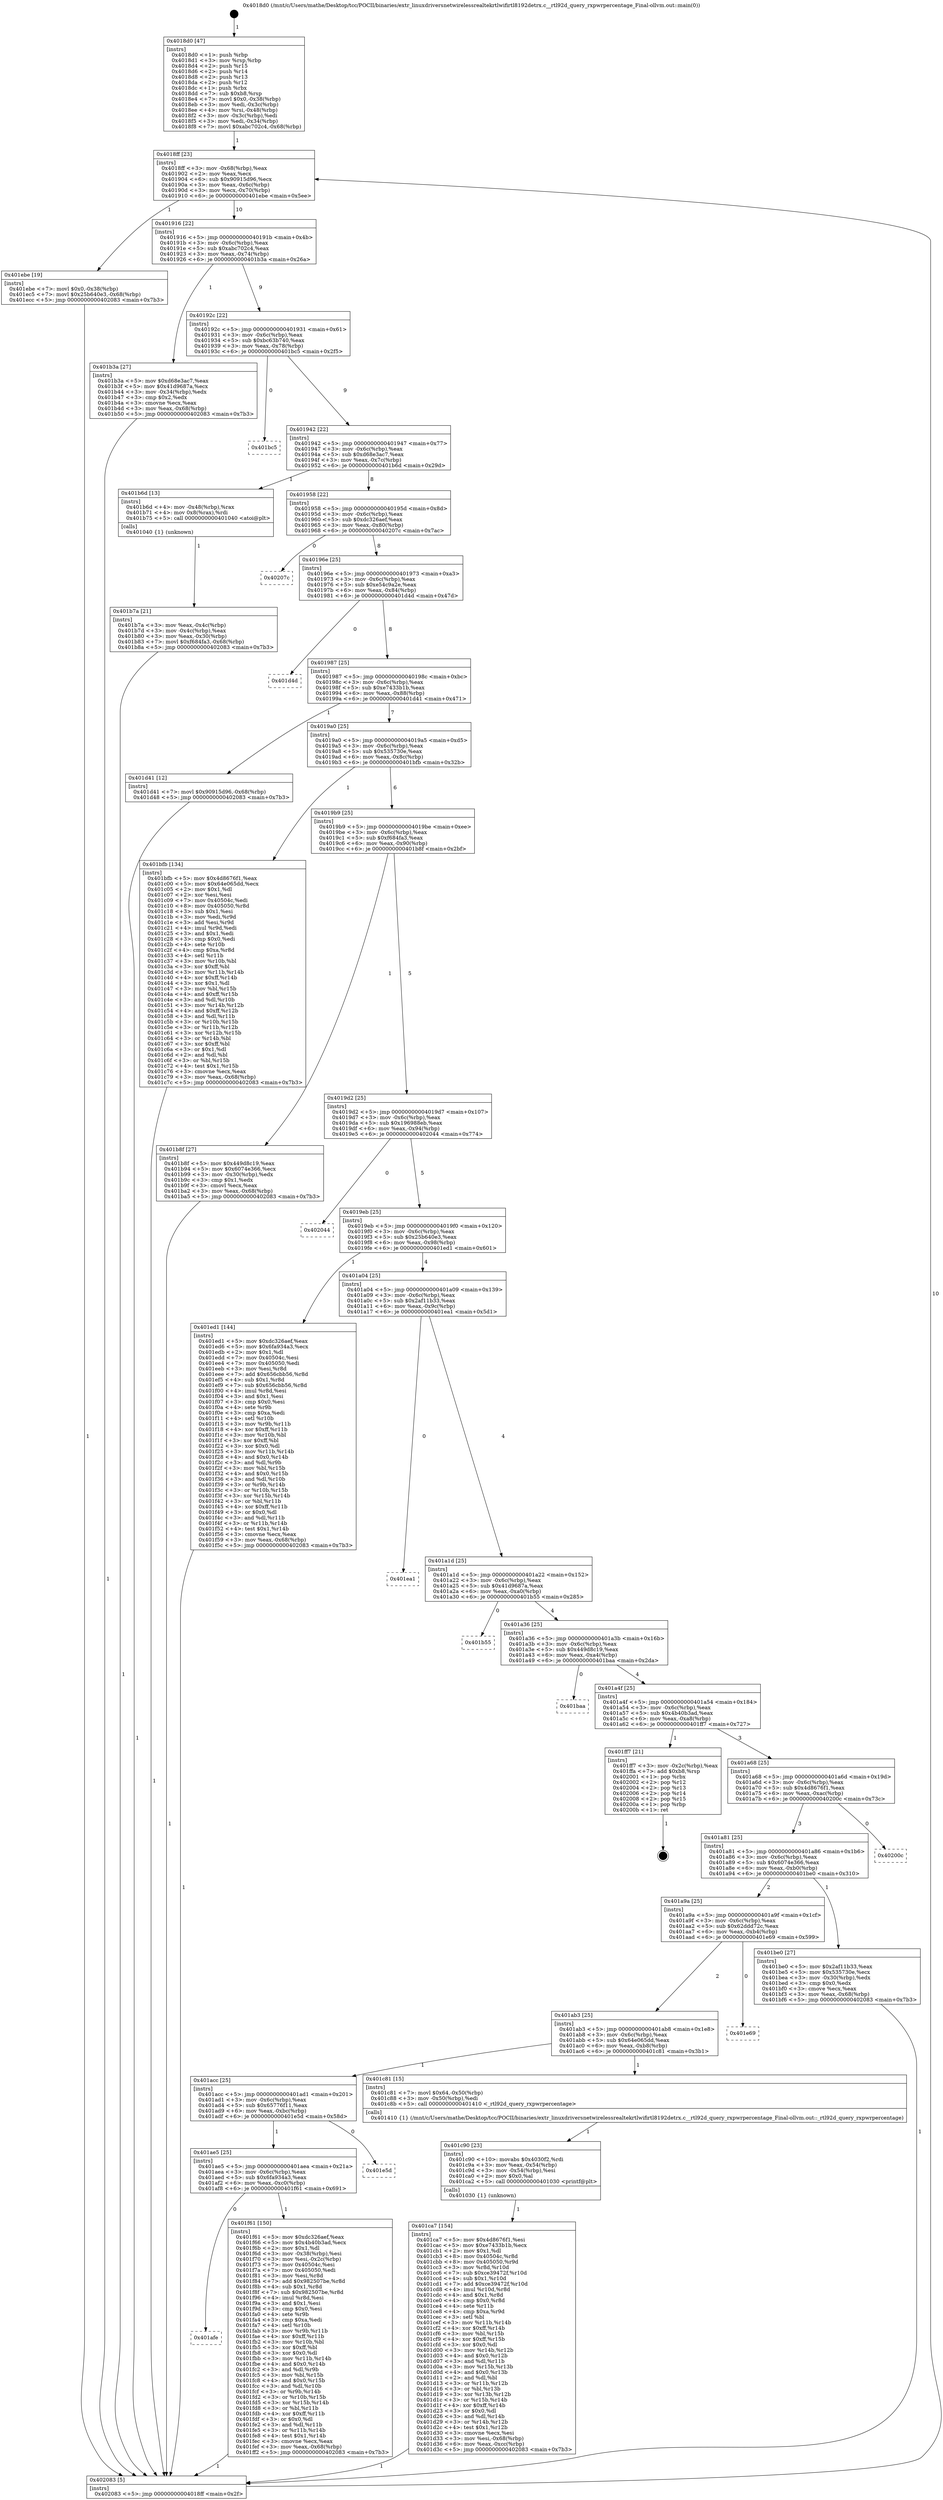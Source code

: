 digraph "0x4018d0" {
  label = "0x4018d0 (/mnt/c/Users/mathe/Desktop/tcc/POCII/binaries/extr_linuxdriversnetwirelessrealtekrtlwifirtl8192detrx.c__rtl92d_query_rxpwrpercentage_Final-ollvm.out::main(0))"
  labelloc = "t"
  node[shape=record]

  Entry [label="",width=0.3,height=0.3,shape=circle,fillcolor=black,style=filled]
  "0x4018ff" [label="{
     0x4018ff [23]\l
     | [instrs]\l
     &nbsp;&nbsp;0x4018ff \<+3\>: mov -0x68(%rbp),%eax\l
     &nbsp;&nbsp;0x401902 \<+2\>: mov %eax,%ecx\l
     &nbsp;&nbsp;0x401904 \<+6\>: sub $0x90915d96,%ecx\l
     &nbsp;&nbsp;0x40190a \<+3\>: mov %eax,-0x6c(%rbp)\l
     &nbsp;&nbsp;0x40190d \<+3\>: mov %ecx,-0x70(%rbp)\l
     &nbsp;&nbsp;0x401910 \<+6\>: je 0000000000401ebe \<main+0x5ee\>\l
  }"]
  "0x401ebe" [label="{
     0x401ebe [19]\l
     | [instrs]\l
     &nbsp;&nbsp;0x401ebe \<+7\>: movl $0x0,-0x38(%rbp)\l
     &nbsp;&nbsp;0x401ec5 \<+7\>: movl $0x25b640e3,-0x68(%rbp)\l
     &nbsp;&nbsp;0x401ecc \<+5\>: jmp 0000000000402083 \<main+0x7b3\>\l
  }"]
  "0x401916" [label="{
     0x401916 [22]\l
     | [instrs]\l
     &nbsp;&nbsp;0x401916 \<+5\>: jmp 000000000040191b \<main+0x4b\>\l
     &nbsp;&nbsp;0x40191b \<+3\>: mov -0x6c(%rbp),%eax\l
     &nbsp;&nbsp;0x40191e \<+5\>: sub $0xabc702c4,%eax\l
     &nbsp;&nbsp;0x401923 \<+3\>: mov %eax,-0x74(%rbp)\l
     &nbsp;&nbsp;0x401926 \<+6\>: je 0000000000401b3a \<main+0x26a\>\l
  }"]
  Exit [label="",width=0.3,height=0.3,shape=circle,fillcolor=black,style=filled,peripheries=2]
  "0x401b3a" [label="{
     0x401b3a [27]\l
     | [instrs]\l
     &nbsp;&nbsp;0x401b3a \<+5\>: mov $0xd68e3ac7,%eax\l
     &nbsp;&nbsp;0x401b3f \<+5\>: mov $0x41d9687a,%ecx\l
     &nbsp;&nbsp;0x401b44 \<+3\>: mov -0x34(%rbp),%edx\l
     &nbsp;&nbsp;0x401b47 \<+3\>: cmp $0x2,%edx\l
     &nbsp;&nbsp;0x401b4a \<+3\>: cmovne %ecx,%eax\l
     &nbsp;&nbsp;0x401b4d \<+3\>: mov %eax,-0x68(%rbp)\l
     &nbsp;&nbsp;0x401b50 \<+5\>: jmp 0000000000402083 \<main+0x7b3\>\l
  }"]
  "0x40192c" [label="{
     0x40192c [22]\l
     | [instrs]\l
     &nbsp;&nbsp;0x40192c \<+5\>: jmp 0000000000401931 \<main+0x61\>\l
     &nbsp;&nbsp;0x401931 \<+3\>: mov -0x6c(%rbp),%eax\l
     &nbsp;&nbsp;0x401934 \<+5\>: sub $0xbc63b740,%eax\l
     &nbsp;&nbsp;0x401939 \<+3\>: mov %eax,-0x78(%rbp)\l
     &nbsp;&nbsp;0x40193c \<+6\>: je 0000000000401bc5 \<main+0x2f5\>\l
  }"]
  "0x402083" [label="{
     0x402083 [5]\l
     | [instrs]\l
     &nbsp;&nbsp;0x402083 \<+5\>: jmp 00000000004018ff \<main+0x2f\>\l
  }"]
  "0x4018d0" [label="{
     0x4018d0 [47]\l
     | [instrs]\l
     &nbsp;&nbsp;0x4018d0 \<+1\>: push %rbp\l
     &nbsp;&nbsp;0x4018d1 \<+3\>: mov %rsp,%rbp\l
     &nbsp;&nbsp;0x4018d4 \<+2\>: push %r15\l
     &nbsp;&nbsp;0x4018d6 \<+2\>: push %r14\l
     &nbsp;&nbsp;0x4018d8 \<+2\>: push %r13\l
     &nbsp;&nbsp;0x4018da \<+2\>: push %r12\l
     &nbsp;&nbsp;0x4018dc \<+1\>: push %rbx\l
     &nbsp;&nbsp;0x4018dd \<+7\>: sub $0xb8,%rsp\l
     &nbsp;&nbsp;0x4018e4 \<+7\>: movl $0x0,-0x38(%rbp)\l
     &nbsp;&nbsp;0x4018eb \<+3\>: mov %edi,-0x3c(%rbp)\l
     &nbsp;&nbsp;0x4018ee \<+4\>: mov %rsi,-0x48(%rbp)\l
     &nbsp;&nbsp;0x4018f2 \<+3\>: mov -0x3c(%rbp),%edi\l
     &nbsp;&nbsp;0x4018f5 \<+3\>: mov %edi,-0x34(%rbp)\l
     &nbsp;&nbsp;0x4018f8 \<+7\>: movl $0xabc702c4,-0x68(%rbp)\l
  }"]
  "0x401afe" [label="{
     0x401afe\l
  }", style=dashed]
  "0x401bc5" [label="{
     0x401bc5\l
  }", style=dashed]
  "0x401942" [label="{
     0x401942 [22]\l
     | [instrs]\l
     &nbsp;&nbsp;0x401942 \<+5\>: jmp 0000000000401947 \<main+0x77\>\l
     &nbsp;&nbsp;0x401947 \<+3\>: mov -0x6c(%rbp),%eax\l
     &nbsp;&nbsp;0x40194a \<+5\>: sub $0xd68e3ac7,%eax\l
     &nbsp;&nbsp;0x40194f \<+3\>: mov %eax,-0x7c(%rbp)\l
     &nbsp;&nbsp;0x401952 \<+6\>: je 0000000000401b6d \<main+0x29d\>\l
  }"]
  "0x401f61" [label="{
     0x401f61 [150]\l
     | [instrs]\l
     &nbsp;&nbsp;0x401f61 \<+5\>: mov $0xdc326aef,%eax\l
     &nbsp;&nbsp;0x401f66 \<+5\>: mov $0x4b40b3ad,%ecx\l
     &nbsp;&nbsp;0x401f6b \<+2\>: mov $0x1,%dl\l
     &nbsp;&nbsp;0x401f6d \<+3\>: mov -0x38(%rbp),%esi\l
     &nbsp;&nbsp;0x401f70 \<+3\>: mov %esi,-0x2c(%rbp)\l
     &nbsp;&nbsp;0x401f73 \<+7\>: mov 0x40504c,%esi\l
     &nbsp;&nbsp;0x401f7a \<+7\>: mov 0x405050,%edi\l
     &nbsp;&nbsp;0x401f81 \<+3\>: mov %esi,%r8d\l
     &nbsp;&nbsp;0x401f84 \<+7\>: add $0x982507be,%r8d\l
     &nbsp;&nbsp;0x401f8b \<+4\>: sub $0x1,%r8d\l
     &nbsp;&nbsp;0x401f8f \<+7\>: sub $0x982507be,%r8d\l
     &nbsp;&nbsp;0x401f96 \<+4\>: imul %r8d,%esi\l
     &nbsp;&nbsp;0x401f9a \<+3\>: and $0x1,%esi\l
     &nbsp;&nbsp;0x401f9d \<+3\>: cmp $0x0,%esi\l
     &nbsp;&nbsp;0x401fa0 \<+4\>: sete %r9b\l
     &nbsp;&nbsp;0x401fa4 \<+3\>: cmp $0xa,%edi\l
     &nbsp;&nbsp;0x401fa7 \<+4\>: setl %r10b\l
     &nbsp;&nbsp;0x401fab \<+3\>: mov %r9b,%r11b\l
     &nbsp;&nbsp;0x401fae \<+4\>: xor $0xff,%r11b\l
     &nbsp;&nbsp;0x401fb2 \<+3\>: mov %r10b,%bl\l
     &nbsp;&nbsp;0x401fb5 \<+3\>: xor $0xff,%bl\l
     &nbsp;&nbsp;0x401fb8 \<+3\>: xor $0x0,%dl\l
     &nbsp;&nbsp;0x401fbb \<+3\>: mov %r11b,%r14b\l
     &nbsp;&nbsp;0x401fbe \<+4\>: and $0x0,%r14b\l
     &nbsp;&nbsp;0x401fc2 \<+3\>: and %dl,%r9b\l
     &nbsp;&nbsp;0x401fc5 \<+3\>: mov %bl,%r15b\l
     &nbsp;&nbsp;0x401fc8 \<+4\>: and $0x0,%r15b\l
     &nbsp;&nbsp;0x401fcc \<+3\>: and %dl,%r10b\l
     &nbsp;&nbsp;0x401fcf \<+3\>: or %r9b,%r14b\l
     &nbsp;&nbsp;0x401fd2 \<+3\>: or %r10b,%r15b\l
     &nbsp;&nbsp;0x401fd5 \<+3\>: xor %r15b,%r14b\l
     &nbsp;&nbsp;0x401fd8 \<+3\>: or %bl,%r11b\l
     &nbsp;&nbsp;0x401fdb \<+4\>: xor $0xff,%r11b\l
     &nbsp;&nbsp;0x401fdf \<+3\>: or $0x0,%dl\l
     &nbsp;&nbsp;0x401fe2 \<+3\>: and %dl,%r11b\l
     &nbsp;&nbsp;0x401fe5 \<+3\>: or %r11b,%r14b\l
     &nbsp;&nbsp;0x401fe8 \<+4\>: test $0x1,%r14b\l
     &nbsp;&nbsp;0x401fec \<+3\>: cmovne %ecx,%eax\l
     &nbsp;&nbsp;0x401fef \<+3\>: mov %eax,-0x68(%rbp)\l
     &nbsp;&nbsp;0x401ff2 \<+5\>: jmp 0000000000402083 \<main+0x7b3\>\l
  }"]
  "0x401b6d" [label="{
     0x401b6d [13]\l
     | [instrs]\l
     &nbsp;&nbsp;0x401b6d \<+4\>: mov -0x48(%rbp),%rax\l
     &nbsp;&nbsp;0x401b71 \<+4\>: mov 0x8(%rax),%rdi\l
     &nbsp;&nbsp;0x401b75 \<+5\>: call 0000000000401040 \<atoi@plt\>\l
     | [calls]\l
     &nbsp;&nbsp;0x401040 \{1\} (unknown)\l
  }"]
  "0x401958" [label="{
     0x401958 [22]\l
     | [instrs]\l
     &nbsp;&nbsp;0x401958 \<+5\>: jmp 000000000040195d \<main+0x8d\>\l
     &nbsp;&nbsp;0x40195d \<+3\>: mov -0x6c(%rbp),%eax\l
     &nbsp;&nbsp;0x401960 \<+5\>: sub $0xdc326aef,%eax\l
     &nbsp;&nbsp;0x401965 \<+3\>: mov %eax,-0x80(%rbp)\l
     &nbsp;&nbsp;0x401968 \<+6\>: je 000000000040207c \<main+0x7ac\>\l
  }"]
  "0x401b7a" [label="{
     0x401b7a [21]\l
     | [instrs]\l
     &nbsp;&nbsp;0x401b7a \<+3\>: mov %eax,-0x4c(%rbp)\l
     &nbsp;&nbsp;0x401b7d \<+3\>: mov -0x4c(%rbp),%eax\l
     &nbsp;&nbsp;0x401b80 \<+3\>: mov %eax,-0x30(%rbp)\l
     &nbsp;&nbsp;0x401b83 \<+7\>: movl $0xf684fa3,-0x68(%rbp)\l
     &nbsp;&nbsp;0x401b8a \<+5\>: jmp 0000000000402083 \<main+0x7b3\>\l
  }"]
  "0x401ae5" [label="{
     0x401ae5 [25]\l
     | [instrs]\l
     &nbsp;&nbsp;0x401ae5 \<+5\>: jmp 0000000000401aea \<main+0x21a\>\l
     &nbsp;&nbsp;0x401aea \<+3\>: mov -0x6c(%rbp),%eax\l
     &nbsp;&nbsp;0x401aed \<+5\>: sub $0x6fa934a3,%eax\l
     &nbsp;&nbsp;0x401af2 \<+6\>: mov %eax,-0xc0(%rbp)\l
     &nbsp;&nbsp;0x401af8 \<+6\>: je 0000000000401f61 \<main+0x691\>\l
  }"]
  "0x40207c" [label="{
     0x40207c\l
  }", style=dashed]
  "0x40196e" [label="{
     0x40196e [25]\l
     | [instrs]\l
     &nbsp;&nbsp;0x40196e \<+5\>: jmp 0000000000401973 \<main+0xa3\>\l
     &nbsp;&nbsp;0x401973 \<+3\>: mov -0x6c(%rbp),%eax\l
     &nbsp;&nbsp;0x401976 \<+5\>: sub $0xe54c9a2e,%eax\l
     &nbsp;&nbsp;0x40197b \<+6\>: mov %eax,-0x84(%rbp)\l
     &nbsp;&nbsp;0x401981 \<+6\>: je 0000000000401d4d \<main+0x47d\>\l
  }"]
  "0x401e5d" [label="{
     0x401e5d\l
  }", style=dashed]
  "0x401d4d" [label="{
     0x401d4d\l
  }", style=dashed]
  "0x401987" [label="{
     0x401987 [25]\l
     | [instrs]\l
     &nbsp;&nbsp;0x401987 \<+5\>: jmp 000000000040198c \<main+0xbc\>\l
     &nbsp;&nbsp;0x40198c \<+3\>: mov -0x6c(%rbp),%eax\l
     &nbsp;&nbsp;0x40198f \<+5\>: sub $0xe7433b1b,%eax\l
     &nbsp;&nbsp;0x401994 \<+6\>: mov %eax,-0x88(%rbp)\l
     &nbsp;&nbsp;0x40199a \<+6\>: je 0000000000401d41 \<main+0x471\>\l
  }"]
  "0x401ca7" [label="{
     0x401ca7 [154]\l
     | [instrs]\l
     &nbsp;&nbsp;0x401ca7 \<+5\>: mov $0x4d8676f1,%esi\l
     &nbsp;&nbsp;0x401cac \<+5\>: mov $0xe7433b1b,%ecx\l
     &nbsp;&nbsp;0x401cb1 \<+2\>: mov $0x1,%dl\l
     &nbsp;&nbsp;0x401cb3 \<+8\>: mov 0x40504c,%r8d\l
     &nbsp;&nbsp;0x401cbb \<+8\>: mov 0x405050,%r9d\l
     &nbsp;&nbsp;0x401cc3 \<+3\>: mov %r8d,%r10d\l
     &nbsp;&nbsp;0x401cc6 \<+7\>: sub $0xce39472f,%r10d\l
     &nbsp;&nbsp;0x401ccd \<+4\>: sub $0x1,%r10d\l
     &nbsp;&nbsp;0x401cd1 \<+7\>: add $0xce39472f,%r10d\l
     &nbsp;&nbsp;0x401cd8 \<+4\>: imul %r10d,%r8d\l
     &nbsp;&nbsp;0x401cdc \<+4\>: and $0x1,%r8d\l
     &nbsp;&nbsp;0x401ce0 \<+4\>: cmp $0x0,%r8d\l
     &nbsp;&nbsp;0x401ce4 \<+4\>: sete %r11b\l
     &nbsp;&nbsp;0x401ce8 \<+4\>: cmp $0xa,%r9d\l
     &nbsp;&nbsp;0x401cec \<+3\>: setl %bl\l
     &nbsp;&nbsp;0x401cef \<+3\>: mov %r11b,%r14b\l
     &nbsp;&nbsp;0x401cf2 \<+4\>: xor $0xff,%r14b\l
     &nbsp;&nbsp;0x401cf6 \<+3\>: mov %bl,%r15b\l
     &nbsp;&nbsp;0x401cf9 \<+4\>: xor $0xff,%r15b\l
     &nbsp;&nbsp;0x401cfd \<+3\>: xor $0x0,%dl\l
     &nbsp;&nbsp;0x401d00 \<+3\>: mov %r14b,%r12b\l
     &nbsp;&nbsp;0x401d03 \<+4\>: and $0x0,%r12b\l
     &nbsp;&nbsp;0x401d07 \<+3\>: and %dl,%r11b\l
     &nbsp;&nbsp;0x401d0a \<+3\>: mov %r15b,%r13b\l
     &nbsp;&nbsp;0x401d0d \<+4\>: and $0x0,%r13b\l
     &nbsp;&nbsp;0x401d11 \<+2\>: and %dl,%bl\l
     &nbsp;&nbsp;0x401d13 \<+3\>: or %r11b,%r12b\l
     &nbsp;&nbsp;0x401d16 \<+3\>: or %bl,%r13b\l
     &nbsp;&nbsp;0x401d19 \<+3\>: xor %r13b,%r12b\l
     &nbsp;&nbsp;0x401d1c \<+3\>: or %r15b,%r14b\l
     &nbsp;&nbsp;0x401d1f \<+4\>: xor $0xff,%r14b\l
     &nbsp;&nbsp;0x401d23 \<+3\>: or $0x0,%dl\l
     &nbsp;&nbsp;0x401d26 \<+3\>: and %dl,%r14b\l
     &nbsp;&nbsp;0x401d29 \<+3\>: or %r14b,%r12b\l
     &nbsp;&nbsp;0x401d2c \<+4\>: test $0x1,%r12b\l
     &nbsp;&nbsp;0x401d30 \<+3\>: cmovne %ecx,%esi\l
     &nbsp;&nbsp;0x401d33 \<+3\>: mov %esi,-0x68(%rbp)\l
     &nbsp;&nbsp;0x401d36 \<+6\>: mov %eax,-0xcc(%rbp)\l
     &nbsp;&nbsp;0x401d3c \<+5\>: jmp 0000000000402083 \<main+0x7b3\>\l
  }"]
  "0x401d41" [label="{
     0x401d41 [12]\l
     | [instrs]\l
     &nbsp;&nbsp;0x401d41 \<+7\>: movl $0x90915d96,-0x68(%rbp)\l
     &nbsp;&nbsp;0x401d48 \<+5\>: jmp 0000000000402083 \<main+0x7b3\>\l
  }"]
  "0x4019a0" [label="{
     0x4019a0 [25]\l
     | [instrs]\l
     &nbsp;&nbsp;0x4019a0 \<+5\>: jmp 00000000004019a5 \<main+0xd5\>\l
     &nbsp;&nbsp;0x4019a5 \<+3\>: mov -0x6c(%rbp),%eax\l
     &nbsp;&nbsp;0x4019a8 \<+5\>: sub $0x535730e,%eax\l
     &nbsp;&nbsp;0x4019ad \<+6\>: mov %eax,-0x8c(%rbp)\l
     &nbsp;&nbsp;0x4019b3 \<+6\>: je 0000000000401bfb \<main+0x32b\>\l
  }"]
  "0x401c90" [label="{
     0x401c90 [23]\l
     | [instrs]\l
     &nbsp;&nbsp;0x401c90 \<+10\>: movabs $0x4030f2,%rdi\l
     &nbsp;&nbsp;0x401c9a \<+3\>: mov %eax,-0x54(%rbp)\l
     &nbsp;&nbsp;0x401c9d \<+3\>: mov -0x54(%rbp),%esi\l
     &nbsp;&nbsp;0x401ca0 \<+2\>: mov $0x0,%al\l
     &nbsp;&nbsp;0x401ca2 \<+5\>: call 0000000000401030 \<printf@plt\>\l
     | [calls]\l
     &nbsp;&nbsp;0x401030 \{1\} (unknown)\l
  }"]
  "0x401bfb" [label="{
     0x401bfb [134]\l
     | [instrs]\l
     &nbsp;&nbsp;0x401bfb \<+5\>: mov $0x4d8676f1,%eax\l
     &nbsp;&nbsp;0x401c00 \<+5\>: mov $0x64e065dd,%ecx\l
     &nbsp;&nbsp;0x401c05 \<+2\>: mov $0x1,%dl\l
     &nbsp;&nbsp;0x401c07 \<+2\>: xor %esi,%esi\l
     &nbsp;&nbsp;0x401c09 \<+7\>: mov 0x40504c,%edi\l
     &nbsp;&nbsp;0x401c10 \<+8\>: mov 0x405050,%r8d\l
     &nbsp;&nbsp;0x401c18 \<+3\>: sub $0x1,%esi\l
     &nbsp;&nbsp;0x401c1b \<+3\>: mov %edi,%r9d\l
     &nbsp;&nbsp;0x401c1e \<+3\>: add %esi,%r9d\l
     &nbsp;&nbsp;0x401c21 \<+4\>: imul %r9d,%edi\l
     &nbsp;&nbsp;0x401c25 \<+3\>: and $0x1,%edi\l
     &nbsp;&nbsp;0x401c28 \<+3\>: cmp $0x0,%edi\l
     &nbsp;&nbsp;0x401c2b \<+4\>: sete %r10b\l
     &nbsp;&nbsp;0x401c2f \<+4\>: cmp $0xa,%r8d\l
     &nbsp;&nbsp;0x401c33 \<+4\>: setl %r11b\l
     &nbsp;&nbsp;0x401c37 \<+3\>: mov %r10b,%bl\l
     &nbsp;&nbsp;0x401c3a \<+3\>: xor $0xff,%bl\l
     &nbsp;&nbsp;0x401c3d \<+3\>: mov %r11b,%r14b\l
     &nbsp;&nbsp;0x401c40 \<+4\>: xor $0xff,%r14b\l
     &nbsp;&nbsp;0x401c44 \<+3\>: xor $0x1,%dl\l
     &nbsp;&nbsp;0x401c47 \<+3\>: mov %bl,%r15b\l
     &nbsp;&nbsp;0x401c4a \<+4\>: and $0xff,%r15b\l
     &nbsp;&nbsp;0x401c4e \<+3\>: and %dl,%r10b\l
     &nbsp;&nbsp;0x401c51 \<+3\>: mov %r14b,%r12b\l
     &nbsp;&nbsp;0x401c54 \<+4\>: and $0xff,%r12b\l
     &nbsp;&nbsp;0x401c58 \<+3\>: and %dl,%r11b\l
     &nbsp;&nbsp;0x401c5b \<+3\>: or %r10b,%r15b\l
     &nbsp;&nbsp;0x401c5e \<+3\>: or %r11b,%r12b\l
     &nbsp;&nbsp;0x401c61 \<+3\>: xor %r12b,%r15b\l
     &nbsp;&nbsp;0x401c64 \<+3\>: or %r14b,%bl\l
     &nbsp;&nbsp;0x401c67 \<+3\>: xor $0xff,%bl\l
     &nbsp;&nbsp;0x401c6a \<+3\>: or $0x1,%dl\l
     &nbsp;&nbsp;0x401c6d \<+2\>: and %dl,%bl\l
     &nbsp;&nbsp;0x401c6f \<+3\>: or %bl,%r15b\l
     &nbsp;&nbsp;0x401c72 \<+4\>: test $0x1,%r15b\l
     &nbsp;&nbsp;0x401c76 \<+3\>: cmovne %ecx,%eax\l
     &nbsp;&nbsp;0x401c79 \<+3\>: mov %eax,-0x68(%rbp)\l
     &nbsp;&nbsp;0x401c7c \<+5\>: jmp 0000000000402083 \<main+0x7b3\>\l
  }"]
  "0x4019b9" [label="{
     0x4019b9 [25]\l
     | [instrs]\l
     &nbsp;&nbsp;0x4019b9 \<+5\>: jmp 00000000004019be \<main+0xee\>\l
     &nbsp;&nbsp;0x4019be \<+3\>: mov -0x6c(%rbp),%eax\l
     &nbsp;&nbsp;0x4019c1 \<+5\>: sub $0xf684fa3,%eax\l
     &nbsp;&nbsp;0x4019c6 \<+6\>: mov %eax,-0x90(%rbp)\l
     &nbsp;&nbsp;0x4019cc \<+6\>: je 0000000000401b8f \<main+0x2bf\>\l
  }"]
  "0x401acc" [label="{
     0x401acc [25]\l
     | [instrs]\l
     &nbsp;&nbsp;0x401acc \<+5\>: jmp 0000000000401ad1 \<main+0x201\>\l
     &nbsp;&nbsp;0x401ad1 \<+3\>: mov -0x6c(%rbp),%eax\l
     &nbsp;&nbsp;0x401ad4 \<+5\>: sub $0x65776f11,%eax\l
     &nbsp;&nbsp;0x401ad9 \<+6\>: mov %eax,-0xbc(%rbp)\l
     &nbsp;&nbsp;0x401adf \<+6\>: je 0000000000401e5d \<main+0x58d\>\l
  }"]
  "0x401b8f" [label="{
     0x401b8f [27]\l
     | [instrs]\l
     &nbsp;&nbsp;0x401b8f \<+5\>: mov $0x449d8c19,%eax\l
     &nbsp;&nbsp;0x401b94 \<+5\>: mov $0x6074e366,%ecx\l
     &nbsp;&nbsp;0x401b99 \<+3\>: mov -0x30(%rbp),%edx\l
     &nbsp;&nbsp;0x401b9c \<+3\>: cmp $0x1,%edx\l
     &nbsp;&nbsp;0x401b9f \<+3\>: cmovl %ecx,%eax\l
     &nbsp;&nbsp;0x401ba2 \<+3\>: mov %eax,-0x68(%rbp)\l
     &nbsp;&nbsp;0x401ba5 \<+5\>: jmp 0000000000402083 \<main+0x7b3\>\l
  }"]
  "0x4019d2" [label="{
     0x4019d2 [25]\l
     | [instrs]\l
     &nbsp;&nbsp;0x4019d2 \<+5\>: jmp 00000000004019d7 \<main+0x107\>\l
     &nbsp;&nbsp;0x4019d7 \<+3\>: mov -0x6c(%rbp),%eax\l
     &nbsp;&nbsp;0x4019da \<+5\>: sub $0x196988eb,%eax\l
     &nbsp;&nbsp;0x4019df \<+6\>: mov %eax,-0x94(%rbp)\l
     &nbsp;&nbsp;0x4019e5 \<+6\>: je 0000000000402044 \<main+0x774\>\l
  }"]
  "0x401c81" [label="{
     0x401c81 [15]\l
     | [instrs]\l
     &nbsp;&nbsp;0x401c81 \<+7\>: movl $0x64,-0x50(%rbp)\l
     &nbsp;&nbsp;0x401c88 \<+3\>: mov -0x50(%rbp),%edi\l
     &nbsp;&nbsp;0x401c8b \<+5\>: call 0000000000401410 \<_rtl92d_query_rxpwrpercentage\>\l
     | [calls]\l
     &nbsp;&nbsp;0x401410 \{1\} (/mnt/c/Users/mathe/Desktop/tcc/POCII/binaries/extr_linuxdriversnetwirelessrealtekrtlwifirtl8192detrx.c__rtl92d_query_rxpwrpercentage_Final-ollvm.out::_rtl92d_query_rxpwrpercentage)\l
  }"]
  "0x402044" [label="{
     0x402044\l
  }", style=dashed]
  "0x4019eb" [label="{
     0x4019eb [25]\l
     | [instrs]\l
     &nbsp;&nbsp;0x4019eb \<+5\>: jmp 00000000004019f0 \<main+0x120\>\l
     &nbsp;&nbsp;0x4019f0 \<+3\>: mov -0x6c(%rbp),%eax\l
     &nbsp;&nbsp;0x4019f3 \<+5\>: sub $0x25b640e3,%eax\l
     &nbsp;&nbsp;0x4019f8 \<+6\>: mov %eax,-0x98(%rbp)\l
     &nbsp;&nbsp;0x4019fe \<+6\>: je 0000000000401ed1 \<main+0x601\>\l
  }"]
  "0x401ab3" [label="{
     0x401ab3 [25]\l
     | [instrs]\l
     &nbsp;&nbsp;0x401ab3 \<+5\>: jmp 0000000000401ab8 \<main+0x1e8\>\l
     &nbsp;&nbsp;0x401ab8 \<+3\>: mov -0x6c(%rbp),%eax\l
     &nbsp;&nbsp;0x401abb \<+5\>: sub $0x64e065dd,%eax\l
     &nbsp;&nbsp;0x401ac0 \<+6\>: mov %eax,-0xb8(%rbp)\l
     &nbsp;&nbsp;0x401ac6 \<+6\>: je 0000000000401c81 \<main+0x3b1\>\l
  }"]
  "0x401ed1" [label="{
     0x401ed1 [144]\l
     | [instrs]\l
     &nbsp;&nbsp;0x401ed1 \<+5\>: mov $0xdc326aef,%eax\l
     &nbsp;&nbsp;0x401ed6 \<+5\>: mov $0x6fa934a3,%ecx\l
     &nbsp;&nbsp;0x401edb \<+2\>: mov $0x1,%dl\l
     &nbsp;&nbsp;0x401edd \<+7\>: mov 0x40504c,%esi\l
     &nbsp;&nbsp;0x401ee4 \<+7\>: mov 0x405050,%edi\l
     &nbsp;&nbsp;0x401eeb \<+3\>: mov %esi,%r8d\l
     &nbsp;&nbsp;0x401eee \<+7\>: add $0x656cbb56,%r8d\l
     &nbsp;&nbsp;0x401ef5 \<+4\>: sub $0x1,%r8d\l
     &nbsp;&nbsp;0x401ef9 \<+7\>: sub $0x656cbb56,%r8d\l
     &nbsp;&nbsp;0x401f00 \<+4\>: imul %r8d,%esi\l
     &nbsp;&nbsp;0x401f04 \<+3\>: and $0x1,%esi\l
     &nbsp;&nbsp;0x401f07 \<+3\>: cmp $0x0,%esi\l
     &nbsp;&nbsp;0x401f0a \<+4\>: sete %r9b\l
     &nbsp;&nbsp;0x401f0e \<+3\>: cmp $0xa,%edi\l
     &nbsp;&nbsp;0x401f11 \<+4\>: setl %r10b\l
     &nbsp;&nbsp;0x401f15 \<+3\>: mov %r9b,%r11b\l
     &nbsp;&nbsp;0x401f18 \<+4\>: xor $0xff,%r11b\l
     &nbsp;&nbsp;0x401f1c \<+3\>: mov %r10b,%bl\l
     &nbsp;&nbsp;0x401f1f \<+3\>: xor $0xff,%bl\l
     &nbsp;&nbsp;0x401f22 \<+3\>: xor $0x0,%dl\l
     &nbsp;&nbsp;0x401f25 \<+3\>: mov %r11b,%r14b\l
     &nbsp;&nbsp;0x401f28 \<+4\>: and $0x0,%r14b\l
     &nbsp;&nbsp;0x401f2c \<+3\>: and %dl,%r9b\l
     &nbsp;&nbsp;0x401f2f \<+3\>: mov %bl,%r15b\l
     &nbsp;&nbsp;0x401f32 \<+4\>: and $0x0,%r15b\l
     &nbsp;&nbsp;0x401f36 \<+3\>: and %dl,%r10b\l
     &nbsp;&nbsp;0x401f39 \<+3\>: or %r9b,%r14b\l
     &nbsp;&nbsp;0x401f3c \<+3\>: or %r10b,%r15b\l
     &nbsp;&nbsp;0x401f3f \<+3\>: xor %r15b,%r14b\l
     &nbsp;&nbsp;0x401f42 \<+3\>: or %bl,%r11b\l
     &nbsp;&nbsp;0x401f45 \<+4\>: xor $0xff,%r11b\l
     &nbsp;&nbsp;0x401f49 \<+3\>: or $0x0,%dl\l
     &nbsp;&nbsp;0x401f4c \<+3\>: and %dl,%r11b\l
     &nbsp;&nbsp;0x401f4f \<+3\>: or %r11b,%r14b\l
     &nbsp;&nbsp;0x401f52 \<+4\>: test $0x1,%r14b\l
     &nbsp;&nbsp;0x401f56 \<+3\>: cmovne %ecx,%eax\l
     &nbsp;&nbsp;0x401f59 \<+3\>: mov %eax,-0x68(%rbp)\l
     &nbsp;&nbsp;0x401f5c \<+5\>: jmp 0000000000402083 \<main+0x7b3\>\l
  }"]
  "0x401a04" [label="{
     0x401a04 [25]\l
     | [instrs]\l
     &nbsp;&nbsp;0x401a04 \<+5\>: jmp 0000000000401a09 \<main+0x139\>\l
     &nbsp;&nbsp;0x401a09 \<+3\>: mov -0x6c(%rbp),%eax\l
     &nbsp;&nbsp;0x401a0c \<+5\>: sub $0x2af11b33,%eax\l
     &nbsp;&nbsp;0x401a11 \<+6\>: mov %eax,-0x9c(%rbp)\l
     &nbsp;&nbsp;0x401a17 \<+6\>: je 0000000000401ea1 \<main+0x5d1\>\l
  }"]
  "0x401e69" [label="{
     0x401e69\l
  }", style=dashed]
  "0x401ea1" [label="{
     0x401ea1\l
  }", style=dashed]
  "0x401a1d" [label="{
     0x401a1d [25]\l
     | [instrs]\l
     &nbsp;&nbsp;0x401a1d \<+5\>: jmp 0000000000401a22 \<main+0x152\>\l
     &nbsp;&nbsp;0x401a22 \<+3\>: mov -0x6c(%rbp),%eax\l
     &nbsp;&nbsp;0x401a25 \<+5\>: sub $0x41d9687a,%eax\l
     &nbsp;&nbsp;0x401a2a \<+6\>: mov %eax,-0xa0(%rbp)\l
     &nbsp;&nbsp;0x401a30 \<+6\>: je 0000000000401b55 \<main+0x285\>\l
  }"]
  "0x401a9a" [label="{
     0x401a9a [25]\l
     | [instrs]\l
     &nbsp;&nbsp;0x401a9a \<+5\>: jmp 0000000000401a9f \<main+0x1cf\>\l
     &nbsp;&nbsp;0x401a9f \<+3\>: mov -0x6c(%rbp),%eax\l
     &nbsp;&nbsp;0x401aa2 \<+5\>: sub $0x62ddd72c,%eax\l
     &nbsp;&nbsp;0x401aa7 \<+6\>: mov %eax,-0xb4(%rbp)\l
     &nbsp;&nbsp;0x401aad \<+6\>: je 0000000000401e69 \<main+0x599\>\l
  }"]
  "0x401b55" [label="{
     0x401b55\l
  }", style=dashed]
  "0x401a36" [label="{
     0x401a36 [25]\l
     | [instrs]\l
     &nbsp;&nbsp;0x401a36 \<+5\>: jmp 0000000000401a3b \<main+0x16b\>\l
     &nbsp;&nbsp;0x401a3b \<+3\>: mov -0x6c(%rbp),%eax\l
     &nbsp;&nbsp;0x401a3e \<+5\>: sub $0x449d8c19,%eax\l
     &nbsp;&nbsp;0x401a43 \<+6\>: mov %eax,-0xa4(%rbp)\l
     &nbsp;&nbsp;0x401a49 \<+6\>: je 0000000000401baa \<main+0x2da\>\l
  }"]
  "0x401be0" [label="{
     0x401be0 [27]\l
     | [instrs]\l
     &nbsp;&nbsp;0x401be0 \<+5\>: mov $0x2af11b33,%eax\l
     &nbsp;&nbsp;0x401be5 \<+5\>: mov $0x535730e,%ecx\l
     &nbsp;&nbsp;0x401bea \<+3\>: mov -0x30(%rbp),%edx\l
     &nbsp;&nbsp;0x401bed \<+3\>: cmp $0x0,%edx\l
     &nbsp;&nbsp;0x401bf0 \<+3\>: cmove %ecx,%eax\l
     &nbsp;&nbsp;0x401bf3 \<+3\>: mov %eax,-0x68(%rbp)\l
     &nbsp;&nbsp;0x401bf6 \<+5\>: jmp 0000000000402083 \<main+0x7b3\>\l
  }"]
  "0x401baa" [label="{
     0x401baa\l
  }", style=dashed]
  "0x401a4f" [label="{
     0x401a4f [25]\l
     | [instrs]\l
     &nbsp;&nbsp;0x401a4f \<+5\>: jmp 0000000000401a54 \<main+0x184\>\l
     &nbsp;&nbsp;0x401a54 \<+3\>: mov -0x6c(%rbp),%eax\l
     &nbsp;&nbsp;0x401a57 \<+5\>: sub $0x4b40b3ad,%eax\l
     &nbsp;&nbsp;0x401a5c \<+6\>: mov %eax,-0xa8(%rbp)\l
     &nbsp;&nbsp;0x401a62 \<+6\>: je 0000000000401ff7 \<main+0x727\>\l
  }"]
  "0x401a81" [label="{
     0x401a81 [25]\l
     | [instrs]\l
     &nbsp;&nbsp;0x401a81 \<+5\>: jmp 0000000000401a86 \<main+0x1b6\>\l
     &nbsp;&nbsp;0x401a86 \<+3\>: mov -0x6c(%rbp),%eax\l
     &nbsp;&nbsp;0x401a89 \<+5\>: sub $0x6074e366,%eax\l
     &nbsp;&nbsp;0x401a8e \<+6\>: mov %eax,-0xb0(%rbp)\l
     &nbsp;&nbsp;0x401a94 \<+6\>: je 0000000000401be0 \<main+0x310\>\l
  }"]
  "0x401ff7" [label="{
     0x401ff7 [21]\l
     | [instrs]\l
     &nbsp;&nbsp;0x401ff7 \<+3\>: mov -0x2c(%rbp),%eax\l
     &nbsp;&nbsp;0x401ffa \<+7\>: add $0xb8,%rsp\l
     &nbsp;&nbsp;0x402001 \<+1\>: pop %rbx\l
     &nbsp;&nbsp;0x402002 \<+2\>: pop %r12\l
     &nbsp;&nbsp;0x402004 \<+2\>: pop %r13\l
     &nbsp;&nbsp;0x402006 \<+2\>: pop %r14\l
     &nbsp;&nbsp;0x402008 \<+2\>: pop %r15\l
     &nbsp;&nbsp;0x40200a \<+1\>: pop %rbp\l
     &nbsp;&nbsp;0x40200b \<+1\>: ret\l
  }"]
  "0x401a68" [label="{
     0x401a68 [25]\l
     | [instrs]\l
     &nbsp;&nbsp;0x401a68 \<+5\>: jmp 0000000000401a6d \<main+0x19d\>\l
     &nbsp;&nbsp;0x401a6d \<+3\>: mov -0x6c(%rbp),%eax\l
     &nbsp;&nbsp;0x401a70 \<+5\>: sub $0x4d8676f1,%eax\l
     &nbsp;&nbsp;0x401a75 \<+6\>: mov %eax,-0xac(%rbp)\l
     &nbsp;&nbsp;0x401a7b \<+6\>: je 000000000040200c \<main+0x73c\>\l
  }"]
  "0x40200c" [label="{
     0x40200c\l
  }", style=dashed]
  Entry -> "0x4018d0" [label=" 1"]
  "0x4018ff" -> "0x401ebe" [label=" 1"]
  "0x4018ff" -> "0x401916" [label=" 10"]
  "0x401ff7" -> Exit [label=" 1"]
  "0x401916" -> "0x401b3a" [label=" 1"]
  "0x401916" -> "0x40192c" [label=" 9"]
  "0x401b3a" -> "0x402083" [label=" 1"]
  "0x4018d0" -> "0x4018ff" [label=" 1"]
  "0x402083" -> "0x4018ff" [label=" 10"]
  "0x401f61" -> "0x402083" [label=" 1"]
  "0x40192c" -> "0x401bc5" [label=" 0"]
  "0x40192c" -> "0x401942" [label=" 9"]
  "0x401ae5" -> "0x401afe" [label=" 0"]
  "0x401942" -> "0x401b6d" [label=" 1"]
  "0x401942" -> "0x401958" [label=" 8"]
  "0x401b6d" -> "0x401b7a" [label=" 1"]
  "0x401b7a" -> "0x402083" [label=" 1"]
  "0x401ae5" -> "0x401f61" [label=" 1"]
  "0x401958" -> "0x40207c" [label=" 0"]
  "0x401958" -> "0x40196e" [label=" 8"]
  "0x401acc" -> "0x401ae5" [label=" 1"]
  "0x40196e" -> "0x401d4d" [label=" 0"]
  "0x40196e" -> "0x401987" [label=" 8"]
  "0x401acc" -> "0x401e5d" [label=" 0"]
  "0x401987" -> "0x401d41" [label=" 1"]
  "0x401987" -> "0x4019a0" [label=" 7"]
  "0x401ed1" -> "0x402083" [label=" 1"]
  "0x4019a0" -> "0x401bfb" [label=" 1"]
  "0x4019a0" -> "0x4019b9" [label=" 6"]
  "0x401ebe" -> "0x402083" [label=" 1"]
  "0x4019b9" -> "0x401b8f" [label=" 1"]
  "0x4019b9" -> "0x4019d2" [label=" 5"]
  "0x401b8f" -> "0x402083" [label=" 1"]
  "0x401d41" -> "0x402083" [label=" 1"]
  "0x4019d2" -> "0x402044" [label=" 0"]
  "0x4019d2" -> "0x4019eb" [label=" 5"]
  "0x401ca7" -> "0x402083" [label=" 1"]
  "0x4019eb" -> "0x401ed1" [label=" 1"]
  "0x4019eb" -> "0x401a04" [label=" 4"]
  "0x401c81" -> "0x401c90" [label=" 1"]
  "0x401a04" -> "0x401ea1" [label=" 0"]
  "0x401a04" -> "0x401a1d" [label=" 4"]
  "0x401ab3" -> "0x401acc" [label=" 1"]
  "0x401a1d" -> "0x401b55" [label=" 0"]
  "0x401a1d" -> "0x401a36" [label=" 4"]
  "0x401c90" -> "0x401ca7" [label=" 1"]
  "0x401a36" -> "0x401baa" [label=" 0"]
  "0x401a36" -> "0x401a4f" [label=" 4"]
  "0x401a9a" -> "0x401ab3" [label=" 2"]
  "0x401a4f" -> "0x401ff7" [label=" 1"]
  "0x401a4f" -> "0x401a68" [label=" 3"]
  "0x401ab3" -> "0x401c81" [label=" 1"]
  "0x401a68" -> "0x40200c" [label=" 0"]
  "0x401a68" -> "0x401a81" [label=" 3"]
  "0x401a9a" -> "0x401e69" [label=" 0"]
  "0x401a81" -> "0x401be0" [label=" 1"]
  "0x401a81" -> "0x401a9a" [label=" 2"]
  "0x401be0" -> "0x402083" [label=" 1"]
  "0x401bfb" -> "0x402083" [label=" 1"]
}
